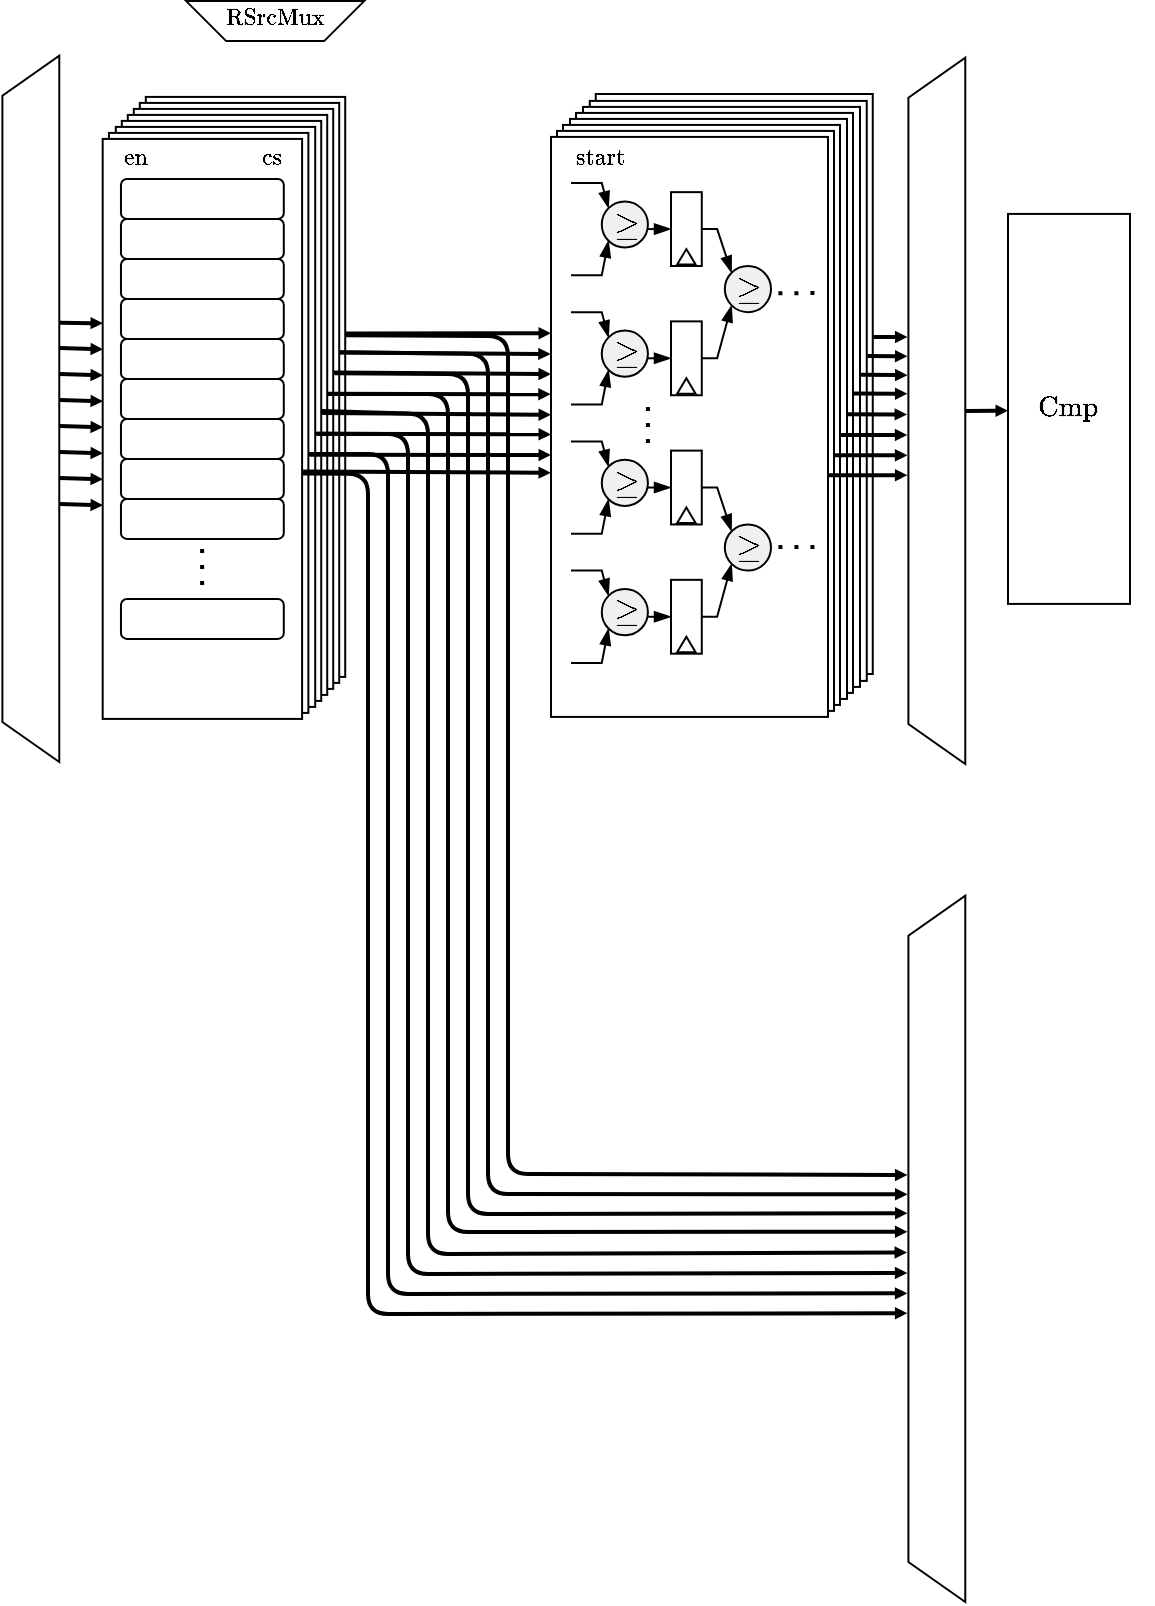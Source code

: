 <mxfile version="26.1.0">
  <diagram name="Page-1" id="Dswjc4qk_41TJChtXNMn">
    <mxGraphModel dx="578" dy="-202" grid="1" gridSize="10" guides="1" tooltips="1" connect="1" arrows="1" fold="1" page="1" pageScale="1" pageWidth="595" pageHeight="842" background="none" math="1" shadow="0">
      <root>
        <mxCell id="0" />
        <mxCell id="1" parent="0" />
        <mxCell id="7ReIxb1S-zB782AHkdoJ-274" value="" style="rounded=0;whiteSpace=wrap;html=1;" vertex="1" parent="1">
          <mxGeometry x="893.88" y="1060" width="138.5" height="290" as="geometry" />
        </mxCell>
        <mxCell id="7ReIxb1S-zB782AHkdoJ-273" value="" style="rounded=0;whiteSpace=wrap;html=1;" vertex="1" parent="1">
          <mxGeometry x="890.88" y="1063.46" width="138.5" height="290" as="geometry" />
        </mxCell>
        <mxCell id="7ReIxb1S-zB782AHkdoJ-272" value="" style="rounded=0;whiteSpace=wrap;html=1;" vertex="1" parent="1">
          <mxGeometry x="887.5" y="1066.46" width="138.5" height="290" as="geometry" />
        </mxCell>
        <mxCell id="7ReIxb1S-zB782AHkdoJ-271" value="" style="rounded=0;whiteSpace=wrap;html=1;" vertex="1" parent="1">
          <mxGeometry x="884" y="1069.46" width="138.5" height="290" as="geometry" />
        </mxCell>
        <mxCell id="7ReIxb1S-zB782AHkdoJ-270" value="" style="rounded=0;whiteSpace=wrap;html=1;" vertex="1" parent="1">
          <mxGeometry x="881" y="1072.46" width="138.5" height="290" as="geometry" />
        </mxCell>
        <mxCell id="7ReIxb1S-zB782AHkdoJ-269" value="" style="rounded=0;whiteSpace=wrap;html=1;" vertex="1" parent="1">
          <mxGeometry x="877.5" y="1075.46" width="138.5" height="290" as="geometry" />
        </mxCell>
        <mxCell id="7ReIxb1S-zB782AHkdoJ-268" value="" style="rounded=0;whiteSpace=wrap;html=1;" vertex="1" parent="1">
          <mxGeometry x="874.5" y="1078.46" width="138.5" height="290" as="geometry" />
        </mxCell>
        <mxCell id="7ReIxb1S-zB782AHkdoJ-207" value="" style="rounded=0;whiteSpace=wrap;html=1;" vertex="1" parent="1">
          <mxGeometry x="668.9" y="1061.46" width="99.71" height="290" as="geometry" />
        </mxCell>
        <mxCell id="7ReIxb1S-zB782AHkdoJ-206" value="" style="rounded=0;whiteSpace=wrap;html=1;" vertex="1" parent="1">
          <mxGeometry x="665.9" y="1064.46" width="99.71" height="290" as="geometry" />
        </mxCell>
        <mxCell id="7ReIxb1S-zB782AHkdoJ-205" value="" style="rounded=0;whiteSpace=wrap;html=1;" vertex="1" parent="1">
          <mxGeometry x="662.9" y="1067.46" width="99.71" height="290" as="geometry" />
        </mxCell>
        <mxCell id="7ReIxb1S-zB782AHkdoJ-203" value="" style="rounded=0;whiteSpace=wrap;html=1;" vertex="1" parent="1">
          <mxGeometry x="659.9" y="1070.46" width="99.71" height="290" as="geometry" />
        </mxCell>
        <mxCell id="7ReIxb1S-zB782AHkdoJ-204" value="" style="rounded=0;whiteSpace=wrap;html=1;" vertex="1" parent="1">
          <mxGeometry x="656.9" y="1073.46" width="99.71" height="290" as="geometry" />
        </mxCell>
        <mxCell id="7ReIxb1S-zB782AHkdoJ-202" value="" style="rounded=0;whiteSpace=wrap;html=1;" vertex="1" parent="1">
          <mxGeometry x="653.9" y="1076.46" width="99.71" height="290" as="geometry" />
        </mxCell>
        <mxCell id="7ReIxb1S-zB782AHkdoJ-201" value="" style="rounded=0;whiteSpace=wrap;html=1;" vertex="1" parent="1">
          <mxGeometry x="650.48" y="1079.46" width="99.71" height="290" as="geometry" />
        </mxCell>
        <mxCell id="7ReIxb1S-zB782AHkdoJ-179" value="" style="rounded=0;whiteSpace=wrap;html=1;" vertex="1" parent="1">
          <mxGeometry x="647.34" y="1082.46" width="99.71" height="290" as="geometry" />
        </mxCell>
        <mxCell id="7ReIxb1S-zB782AHkdoJ-169" value="" style="rounded=1;whiteSpace=wrap;html=1;" vertex="1" parent="1">
          <mxGeometry x="656.48" y="1262.46" width="81.42" height="20" as="geometry" />
        </mxCell>
        <mxCell id="7ReIxb1S-zB782AHkdoJ-171" value="" style="rounded=1;whiteSpace=wrap;html=1;" vertex="1" parent="1">
          <mxGeometry x="656.48" y="1242.46" width="81.42" height="20" as="geometry" />
        </mxCell>
        <mxCell id="7ReIxb1S-zB782AHkdoJ-172" value="" style="rounded=1;whiteSpace=wrap;html=1;" vertex="1" parent="1">
          <mxGeometry x="656.48" y="1222.46" width="81.42" height="20" as="geometry" />
        </mxCell>
        <mxCell id="7ReIxb1S-zB782AHkdoJ-173" value="" style="rounded=1;whiteSpace=wrap;html=1;" vertex="1" parent="1">
          <mxGeometry x="656.48" y="1202.46" width="81.42" height="20" as="geometry" />
        </mxCell>
        <mxCell id="7ReIxb1S-zB782AHkdoJ-174" value="" style="rounded=1;whiteSpace=wrap;html=1;" vertex="1" parent="1">
          <mxGeometry x="656.48" y="1182.46" width="81.42" height="20" as="geometry" />
        </mxCell>
        <mxCell id="7ReIxb1S-zB782AHkdoJ-175" value="" style="rounded=1;whiteSpace=wrap;html=1;" vertex="1" parent="1">
          <mxGeometry x="656.48" y="1162.46" width="81.42" height="20" as="geometry" />
        </mxCell>
        <mxCell id="7ReIxb1S-zB782AHkdoJ-176" value="" style="rounded=1;whiteSpace=wrap;html=1;" vertex="1" parent="1">
          <mxGeometry x="656.48" y="1142.46" width="81.42" height="20" as="geometry" />
        </mxCell>
        <mxCell id="7ReIxb1S-zB782AHkdoJ-177" value="" style="rounded=1;whiteSpace=wrap;html=1;" vertex="1" parent="1">
          <mxGeometry x="656.48" y="1122.46" width="81.42" height="20" as="geometry" />
        </mxCell>
        <mxCell id="7ReIxb1S-zB782AHkdoJ-178" value="" style="rounded=1;whiteSpace=wrap;html=1;" vertex="1" parent="1">
          <mxGeometry x="656.48" y="1102.46" width="81.42" height="20" as="geometry" />
        </mxCell>
        <mxCell id="7ReIxb1S-zB782AHkdoJ-180" value="" style="endArrow=none;dashed=1;html=1;dashPattern=1 3;strokeWidth=2;rounded=0;" edge="1" parent="1">
          <mxGeometry width="50" height="50" relative="1" as="geometry">
            <mxPoint x="697.05" y="1287.54" as="sourcePoint" />
            <mxPoint x="697.05" y="1307.54" as="targetPoint" />
          </mxGeometry>
        </mxCell>
        <mxCell id="7ReIxb1S-zB782AHkdoJ-181" value="" style="rounded=1;whiteSpace=wrap;html=1;" vertex="1" parent="1">
          <mxGeometry x="656.48" y="1312.46" width="81.42" height="20" as="geometry" />
        </mxCell>
        <mxCell id="7ReIxb1S-zB782AHkdoJ-182" value="&lt;font style=&quot;font-size: 10px;&quot;&gt;$$\text{en}$$&lt;/font&gt;" style="text;html=1;align=center;verticalAlign=middle;whiteSpace=wrap;rounded=0;" vertex="1" parent="1">
          <mxGeometry x="658.32" y="1088.69" width="10.52" height="7.54" as="geometry" />
        </mxCell>
        <mxCell id="7ReIxb1S-zB782AHkdoJ-183" value="&lt;font style=&quot;font-size: 10px;&quot;&gt;$$\text{cs}$$&lt;/font&gt;" style="text;html=1;align=center;verticalAlign=middle;whiteSpace=wrap;rounded=0;" vertex="1" parent="1">
          <mxGeometry x="726.5" y="1088.69" width="9.1" height="7.54" as="geometry" />
        </mxCell>
        <mxCell id="7ReIxb1S-zB782AHkdoJ-209" value="" style="rounded=0;whiteSpace=wrap;html=1;" vertex="1" parent="1">
          <mxGeometry x="871.5" y="1081.46" width="138.5" height="290" as="geometry" />
        </mxCell>
        <mxCell id="7ReIxb1S-zB782AHkdoJ-213" value="" style="ellipse;whiteSpace=wrap;html=1;aspect=fixed;fillColor=#F0F0F0;" vertex="1" parent="1">
          <mxGeometry x="896.885" y="1113.691" width="23.077" height="23.077" as="geometry" />
        </mxCell>
        <mxCell id="7ReIxb1S-zB782AHkdoJ-214" value="" style="endArrow=blockThin;html=1;rounded=0;exitX=1;exitY=0.5;exitDx=0;exitDy=0;entryX=0;entryY=0;entryDx=0;entryDy=0;endFill=1;" edge="1" parent="1" target="7ReIxb1S-zB782AHkdoJ-213">
          <mxGeometry width="50" height="50" relative="1" as="geometry">
            <mxPoint x="881.5" y="1104.46" as="sourcePoint" />
            <mxPoint x="958.423" y="1076.768" as="targetPoint" />
            <Array as="points">
              <mxPoint x="896.885" y="1104.46" />
            </Array>
          </mxGeometry>
        </mxCell>
        <mxCell id="7ReIxb1S-zB782AHkdoJ-215" value="" style="endArrow=blockThin;html=1;rounded=0;entryX=0;entryY=1;entryDx=0;entryDy=0;exitX=1;exitY=0.5;exitDx=0;exitDy=0;endFill=1;" edge="1" parent="1" target="7ReIxb1S-zB782AHkdoJ-213">
          <mxGeometry width="50" height="50" relative="1" as="geometry">
            <mxPoint x="881.5" y="1150.614" as="sourcePoint" />
            <mxPoint x="912.269" y="1159.845" as="targetPoint" />
            <Array as="points">
              <mxPoint x="896.885" y="1150.614" />
            </Array>
          </mxGeometry>
        </mxCell>
        <mxCell id="7ReIxb1S-zB782AHkdoJ-216" value="&lt;font style=&quot;font-size: 14px;&quot;&gt;$$\geq$$&lt;/font&gt;" style="text;html=1;align=center;verticalAlign=middle;whiteSpace=wrap;rounded=0;" vertex="1" parent="1">
          <mxGeometry x="902.654" y="1118.614" width="11.538" height="13.846" as="geometry" />
        </mxCell>
        <mxCell id="7ReIxb1S-zB782AHkdoJ-217" style="edgeStyle=orthogonalEdgeStyle;rounded=0;orthogonalLoop=1;jettySize=auto;html=1;exitX=1;exitY=0.5;exitDx=0;exitDy=0;entryX=0;entryY=0.5;entryDx=0;entryDy=0;endArrow=blockThin;endFill=1;curved=0;" edge="1" parent="1" target="7ReIxb1S-zB782AHkdoJ-223">
          <mxGeometry relative="1" as="geometry">
            <mxPoint x="919.962" y="1127.537" as="sourcePoint" />
          </mxGeometry>
        </mxCell>
        <mxCell id="7ReIxb1S-zB782AHkdoJ-218" value="" style="ellipse;whiteSpace=wrap;html=1;aspect=fixed;fillColor=#F0F0F0;" vertex="1" parent="1">
          <mxGeometry x="896.885" y="1178.306" width="23.077" height="23.077" as="geometry" />
        </mxCell>
        <mxCell id="7ReIxb1S-zB782AHkdoJ-219" value="" style="endArrow=blockThin;html=1;rounded=0;exitX=1;exitY=0.5;exitDx=0;exitDy=0;entryX=0;entryY=0;entryDx=0;entryDy=0;endFill=1;" edge="1" parent="1" target="7ReIxb1S-zB782AHkdoJ-218">
          <mxGeometry width="50" height="50" relative="1" as="geometry">
            <mxPoint x="881.5" y="1169.075" as="sourcePoint" />
            <mxPoint x="958.423" y="1141.383" as="targetPoint" />
            <Array as="points">
              <mxPoint x="896.885" y="1169.075" />
            </Array>
          </mxGeometry>
        </mxCell>
        <mxCell id="7ReIxb1S-zB782AHkdoJ-220" value="" style="endArrow=blockThin;html=1;rounded=0;entryX=0;entryY=1;entryDx=0;entryDy=0;exitX=1;exitY=0.5;exitDx=0;exitDy=0;endFill=1;" edge="1" parent="1" target="7ReIxb1S-zB782AHkdoJ-218">
          <mxGeometry width="50" height="50" relative="1" as="geometry">
            <mxPoint x="881.5" y="1215.229" as="sourcePoint" />
            <mxPoint x="912.269" y="1224.46" as="targetPoint" />
            <Array as="points">
              <mxPoint x="896.885" y="1215.229" />
            </Array>
          </mxGeometry>
        </mxCell>
        <mxCell id="7ReIxb1S-zB782AHkdoJ-221" value="&lt;font style=&quot;font-size: 14px;&quot;&gt;$$\geq$$&lt;/font&gt;" style="text;html=1;align=center;verticalAlign=middle;whiteSpace=wrap;rounded=0;" vertex="1" parent="1">
          <mxGeometry x="902.654" y="1183.229" width="11.538" height="13.846" as="geometry" />
        </mxCell>
        <mxCell id="7ReIxb1S-zB782AHkdoJ-222" style="edgeStyle=orthogonalEdgeStyle;rounded=0;orthogonalLoop=1;jettySize=auto;html=1;exitX=1;exitY=0.5;exitDx=0;exitDy=0;entryX=0;entryY=0.5;entryDx=0;entryDy=0;endArrow=blockThin;endFill=1;" edge="1" parent="1" target="7ReIxb1S-zB782AHkdoJ-225">
          <mxGeometry relative="1" as="geometry">
            <mxPoint x="919.962" y="1192.152" as="sourcePoint" />
          </mxGeometry>
        </mxCell>
        <mxCell id="7ReIxb1S-zB782AHkdoJ-223" value="" style="rounded=0;whiteSpace=wrap;html=1;" vertex="1" parent="1">
          <mxGeometry x="931.5" y="1109.075" width="15.385" height="36.923" as="geometry" />
        </mxCell>
        <mxCell id="7ReIxb1S-zB782AHkdoJ-224" value="" style="triangle;whiteSpace=wrap;html=1;rotation=-90;" vertex="1" parent="1">
          <mxGeometry x="935.346" y="1136.768" width="7.692" height="9.231" as="geometry" />
        </mxCell>
        <mxCell id="7ReIxb1S-zB782AHkdoJ-225" value="" style="rounded=0;whiteSpace=wrap;html=1;" vertex="1" parent="1">
          <mxGeometry x="931.5" y="1173.691" width="15.385" height="36.923" as="geometry" />
        </mxCell>
        <mxCell id="7ReIxb1S-zB782AHkdoJ-226" value="" style="triangle;whiteSpace=wrap;html=1;rotation=-90;" vertex="1" parent="1">
          <mxGeometry x="935.346" y="1201.383" width="7.692" height="9.231" as="geometry" />
        </mxCell>
        <mxCell id="7ReIxb1S-zB782AHkdoJ-227" value="" style="ellipse;whiteSpace=wrap;html=1;aspect=fixed;fillColor=#F0F0F0;" vertex="1" parent="1">
          <mxGeometry x="896.885" y="1242.922" width="23.077" height="23.077" as="geometry" />
        </mxCell>
        <mxCell id="7ReIxb1S-zB782AHkdoJ-228" value="" style="endArrow=blockThin;html=1;rounded=0;exitX=1;exitY=0.5;exitDx=0;exitDy=0;entryX=0;entryY=0;entryDx=0;entryDy=0;endFill=1;" edge="1" parent="1" target="7ReIxb1S-zB782AHkdoJ-227">
          <mxGeometry width="50" height="50" relative="1" as="geometry">
            <mxPoint x="881.5" y="1233.691" as="sourcePoint" />
            <mxPoint x="958.423" y="1205.998" as="targetPoint" />
            <Array as="points">
              <mxPoint x="896.885" y="1233.691" />
            </Array>
          </mxGeometry>
        </mxCell>
        <mxCell id="7ReIxb1S-zB782AHkdoJ-229" value="" style="endArrow=blockThin;html=1;rounded=0;entryX=0;entryY=1;entryDx=0;entryDy=0;exitX=1;exitY=0.5;exitDx=0;exitDy=0;endFill=1;" edge="1" parent="1" target="7ReIxb1S-zB782AHkdoJ-227">
          <mxGeometry width="50" height="50" relative="1" as="geometry">
            <mxPoint x="881.5" y="1279.845" as="sourcePoint" />
            <mxPoint x="912.269" y="1289.075" as="targetPoint" />
            <Array as="points">
              <mxPoint x="896.885" y="1279.845" />
            </Array>
          </mxGeometry>
        </mxCell>
        <mxCell id="7ReIxb1S-zB782AHkdoJ-230" value="&lt;font style=&quot;font-size: 14px;&quot;&gt;$$\geq$$&lt;/font&gt;" style="text;html=1;align=center;verticalAlign=middle;whiteSpace=wrap;rounded=0;" vertex="1" parent="1">
          <mxGeometry x="902.654" y="1247.845" width="11.538" height="13.846" as="geometry" />
        </mxCell>
        <mxCell id="7ReIxb1S-zB782AHkdoJ-231" style="edgeStyle=orthogonalEdgeStyle;rounded=0;orthogonalLoop=1;jettySize=auto;html=1;exitX=1;exitY=0.5;exitDx=0;exitDy=0;entryX=0;entryY=0.5;entryDx=0;entryDy=0;endArrow=blockThin;endFill=1;curved=0;" edge="1" parent="1" target="7ReIxb1S-zB782AHkdoJ-237">
          <mxGeometry relative="1" as="geometry">
            <mxPoint x="919.962" y="1256.768" as="sourcePoint" />
          </mxGeometry>
        </mxCell>
        <mxCell id="7ReIxb1S-zB782AHkdoJ-232" value="" style="ellipse;whiteSpace=wrap;html=1;aspect=fixed;fillColor=#F0F0F0;" vertex="1" parent="1">
          <mxGeometry x="896.885" y="1307.537" width="23.077" height="23.077" as="geometry" />
        </mxCell>
        <mxCell id="7ReIxb1S-zB782AHkdoJ-233" value="" style="endArrow=blockThin;html=1;rounded=0;exitX=1;exitY=0.5;exitDx=0;exitDy=0;entryX=0;entryY=0;entryDx=0;entryDy=0;endFill=1;" edge="1" parent="1" target="7ReIxb1S-zB782AHkdoJ-232">
          <mxGeometry width="50" height="50" relative="1" as="geometry">
            <mxPoint x="881.5" y="1298.306" as="sourcePoint" />
            <mxPoint x="958.423" y="1270.614" as="targetPoint" />
            <Array as="points">
              <mxPoint x="896.885" y="1298.306" />
            </Array>
          </mxGeometry>
        </mxCell>
        <mxCell id="7ReIxb1S-zB782AHkdoJ-234" value="" style="endArrow=blockThin;html=1;rounded=0;entryX=0;entryY=1;entryDx=0;entryDy=0;exitX=1;exitY=0.5;exitDx=0;exitDy=0;endFill=1;" edge="1" parent="1" target="7ReIxb1S-zB782AHkdoJ-232">
          <mxGeometry width="50" height="50" relative="1" as="geometry">
            <mxPoint x="881.5" y="1344.46" as="sourcePoint" />
            <mxPoint x="912.269" y="1353.691" as="targetPoint" />
            <Array as="points">
              <mxPoint x="896.885" y="1344.46" />
            </Array>
          </mxGeometry>
        </mxCell>
        <mxCell id="7ReIxb1S-zB782AHkdoJ-235" value="&lt;font style=&quot;font-size: 14px;&quot;&gt;$$\geq$$&lt;/font&gt;" style="text;html=1;align=center;verticalAlign=middle;whiteSpace=wrap;rounded=0;" vertex="1" parent="1">
          <mxGeometry x="902.654" y="1312.46" width="11.538" height="13.846" as="geometry" />
        </mxCell>
        <mxCell id="7ReIxb1S-zB782AHkdoJ-236" style="edgeStyle=orthogonalEdgeStyle;rounded=0;orthogonalLoop=1;jettySize=auto;html=1;exitX=1;exitY=0.5;exitDx=0;exitDy=0;entryX=0;entryY=0.5;entryDx=0;entryDy=0;endArrow=blockThin;endFill=1;" edge="1" parent="1" target="7ReIxb1S-zB782AHkdoJ-239">
          <mxGeometry relative="1" as="geometry">
            <mxPoint x="919.962" y="1321.383" as="sourcePoint" />
          </mxGeometry>
        </mxCell>
        <mxCell id="7ReIxb1S-zB782AHkdoJ-237" value="" style="rounded=0;whiteSpace=wrap;html=1;" vertex="1" parent="1">
          <mxGeometry x="931.5" y="1238.306" width="15.385" height="36.923" as="geometry" />
        </mxCell>
        <mxCell id="7ReIxb1S-zB782AHkdoJ-238" value="" style="triangle;whiteSpace=wrap;html=1;rotation=-90;" vertex="1" parent="1">
          <mxGeometry x="935.346" y="1265.998" width="7.692" height="9.231" as="geometry" />
        </mxCell>
        <mxCell id="7ReIxb1S-zB782AHkdoJ-239" value="" style="rounded=0;whiteSpace=wrap;html=1;" vertex="1" parent="1">
          <mxGeometry x="931.5" y="1302.922" width="15.385" height="36.923" as="geometry" />
        </mxCell>
        <mxCell id="7ReIxb1S-zB782AHkdoJ-240" value="" style="triangle;whiteSpace=wrap;html=1;rotation=-90;" vertex="1" parent="1">
          <mxGeometry x="935.346" y="1330.614" width="7.692" height="9.231" as="geometry" />
        </mxCell>
        <mxCell id="7ReIxb1S-zB782AHkdoJ-241" value="" style="ellipse;whiteSpace=wrap;html=1;aspect=fixed;fillColor=#F0F0F0;" vertex="1" parent="1">
          <mxGeometry x="958.423" y="1145.998" width="23.077" height="23.077" as="geometry" />
        </mxCell>
        <mxCell id="7ReIxb1S-zB782AHkdoJ-242" value="&lt;font style=&quot;font-size: 14px;&quot;&gt;$$\geq$$&lt;/font&gt;" style="text;html=1;align=center;verticalAlign=middle;whiteSpace=wrap;rounded=0;" vertex="1" parent="1">
          <mxGeometry x="964.192" y="1150.922" width="11.538" height="13.846" as="geometry" />
        </mxCell>
        <mxCell id="7ReIxb1S-zB782AHkdoJ-243" value="" style="ellipse;whiteSpace=wrap;html=1;aspect=fixed;fillColor=#F0F0F0;" vertex="1" parent="1">
          <mxGeometry x="958.423" y="1275.229" width="23.077" height="23.077" as="geometry" />
        </mxCell>
        <mxCell id="7ReIxb1S-zB782AHkdoJ-244" value="&lt;font style=&quot;font-size: 14px;&quot;&gt;$$\geq$$&lt;/font&gt;" style="text;html=1;align=center;verticalAlign=middle;whiteSpace=wrap;rounded=0;" vertex="1" parent="1">
          <mxGeometry x="964.192" y="1280.152" width="11.538" height="13.846" as="geometry" />
        </mxCell>
        <mxCell id="7ReIxb1S-zB782AHkdoJ-245" value="" style="endArrow=blockThin;html=1;rounded=0;exitX=1;exitY=0.5;exitDx=0;exitDy=0;entryX=0;entryY=0;entryDx=0;entryDy=0;endFill=1;" edge="1" parent="1" source="7ReIxb1S-zB782AHkdoJ-223" target="7ReIxb1S-zB782AHkdoJ-241">
          <mxGeometry width="50" height="50" relative="1" as="geometry">
            <mxPoint x="962.269" y="1159.845" as="sourcePoint" />
            <mxPoint x="1000.731" y="1113.691" as="targetPoint" />
            <Array as="points">
              <mxPoint x="954.577" y="1127.537" />
            </Array>
          </mxGeometry>
        </mxCell>
        <mxCell id="7ReIxb1S-zB782AHkdoJ-246" value="" style="endArrow=blockThin;html=1;rounded=0;exitX=1;exitY=0.5;exitDx=0;exitDy=0;entryX=0;entryY=1;entryDx=0;entryDy=0;endFill=1;" edge="1" parent="1" source="7ReIxb1S-zB782AHkdoJ-225" target="7ReIxb1S-zB782AHkdoJ-241">
          <mxGeometry width="50" height="50" relative="1" as="geometry">
            <mxPoint x="985.346" y="1233.691" as="sourcePoint" />
            <mxPoint x="1023.808" y="1187.537" as="targetPoint" />
            <Array as="points">
              <mxPoint x="954.577" y="1192.152" />
            </Array>
          </mxGeometry>
        </mxCell>
        <mxCell id="7ReIxb1S-zB782AHkdoJ-247" value="" style="endArrow=blockThin;html=1;rounded=0;exitX=1;exitY=0.5;exitDx=0;exitDy=0;entryX=0;entryY=0;entryDx=0;entryDy=0;endFill=1;" edge="1" parent="1" source="7ReIxb1S-zB782AHkdoJ-237" target="7ReIxb1S-zB782AHkdoJ-243">
          <mxGeometry width="50" height="50" relative="1" as="geometry">
            <mxPoint x="1008.423" y="1289.075" as="sourcePoint" />
            <mxPoint x="1046.885" y="1242.922" as="targetPoint" />
            <Array as="points">
              <mxPoint x="954.577" y="1256.768" />
            </Array>
          </mxGeometry>
        </mxCell>
        <mxCell id="7ReIxb1S-zB782AHkdoJ-248" value="" style="endArrow=blockThin;html=1;rounded=0;exitX=1;exitY=0.5;exitDx=0;exitDy=0;entryX=0;entryY=1;entryDx=0;entryDy=0;endFill=1;" edge="1" parent="1" source="7ReIxb1S-zB782AHkdoJ-239" target="7ReIxb1S-zB782AHkdoJ-243">
          <mxGeometry width="50" height="50" relative="1" as="geometry">
            <mxPoint x="985.346" y="1362.922" as="sourcePoint" />
            <mxPoint x="1023.808" y="1316.768" as="targetPoint" />
            <Array as="points">
              <mxPoint x="954.577" y="1321.383" />
            </Array>
          </mxGeometry>
        </mxCell>
        <mxCell id="7ReIxb1S-zB782AHkdoJ-211" value="" style="endArrow=none;dashed=1;html=1;dashPattern=1 3;strokeWidth=2;rounded=0;" edge="1" parent="1">
          <mxGeometry width="50" height="50" relative="1" as="geometry">
            <mxPoint x="985.21" y="1159.58" as="sourcePoint" />
            <mxPoint x="1005.21" y="1159.55" as="targetPoint" />
          </mxGeometry>
        </mxCell>
        <mxCell id="7ReIxb1S-zB782AHkdoJ-259" value="" style="endArrow=none;dashed=1;html=1;dashPattern=1 3;strokeWidth=2;rounded=0;" edge="1" parent="1">
          <mxGeometry width="50" height="50" relative="1" as="geometry">
            <mxPoint x="985.21" y="1286.5" as="sourcePoint" />
            <mxPoint x="1005.21" y="1286.47" as="targetPoint" />
          </mxGeometry>
        </mxCell>
        <mxCell id="7ReIxb1S-zB782AHkdoJ-275" value="&lt;font style=&quot;font-size: 10px;&quot;&gt;$$\text{start}$$&lt;/font&gt;" style="text;html=1;align=center;verticalAlign=middle;whiteSpace=wrap;rounded=0;" vertex="1" parent="1">
          <mxGeometry x="881" y="1082.46" width="30" height="20" as="geometry" />
        </mxCell>
        <mxCell id="7ReIxb1S-zB782AHkdoJ-276" value="" style="endArrow=none;dashed=1;html=1;dashPattern=1 3;strokeWidth=2;rounded=0;" edge="1" parent="1">
          <mxGeometry width="50" height="50" relative="1" as="geometry">
            <mxPoint x="919.96" y="1234.46" as="sourcePoint" />
            <mxPoint x="919.96" y="1214.46" as="targetPoint" />
          </mxGeometry>
        </mxCell>
        <mxCell id="7ReIxb1S-zB782AHkdoJ-299" style="edgeStyle=orthogonalEdgeStyle;rounded=0;orthogonalLoop=1;jettySize=auto;html=1;exitX=0.5;exitY=1;exitDx=0;exitDy=0;entryX=0;entryY=0.5;entryDx=0;entryDy=0;endArrow=block;endFill=1;strokeWidth=2;endSize=1;" edge="1" parent="1" source="7ReIxb1S-zB782AHkdoJ-277" target="7ReIxb1S-zB782AHkdoJ-297">
          <mxGeometry relative="1" as="geometry" />
        </mxCell>
        <mxCell id="7ReIxb1S-zB782AHkdoJ-277" value="" style="shape=trapezoid;perimeter=trapezoidPerimeter;whiteSpace=wrap;html=1;fixedSize=1;rotation=-90;fillColor=#FFFFFF;strokeWidth=1;" vertex="1" parent="1">
          <mxGeometry x="887.86" y="1204.22" width="353.12" height="28.44" as="geometry" />
        </mxCell>
        <mxCell id="7ReIxb1S-zB782AHkdoJ-279" value="" style="endArrow=block;html=1;rounded=0;endFill=1;strokeWidth=2;exitX=0.997;exitY=0.072;exitDx=0;exitDy=0;exitPerimeter=0;entryX=0.44;entryY=-0.018;entryDx=0;entryDy=0;entryPerimeter=0;endSize=1;" edge="1" parent="1">
          <mxGeometry width="50" height="50" relative="1" as="geometry">
            <mxPoint x="1010.004" y="1250.65" as="sourcePoint" />
            <mxPoint x="1049.688" y="1250.627" as="targetPoint" />
          </mxGeometry>
        </mxCell>
        <mxCell id="7ReIxb1S-zB782AHkdoJ-282" value="" style="endArrow=block;html=1;rounded=0;endFill=1;strokeWidth=2;exitX=0.997;exitY=0.072;exitDx=0;exitDy=0;exitPerimeter=0;entryX=0.471;entryY=-0.019;entryDx=0;entryDy=0;entryPerimeter=0;endSize=1;" edge="1" parent="1">
          <mxGeometry width="50" height="50" relative="1" as="geometry">
            <mxPoint x="1013.004" y="1240.63" as="sourcePoint" />
            <mxPoint x="1049.66" y="1240.68" as="targetPoint" />
          </mxGeometry>
        </mxCell>
        <mxCell id="7ReIxb1S-zB782AHkdoJ-283" value="" style="endArrow=block;html=1;rounded=0;endFill=1;strokeWidth=2;exitX=1.001;exitY=0.483;exitDx=0;exitDy=0;exitPerimeter=0;entryX=0.471;entryY=-0.019;entryDx=0;entryDy=0;entryPerimeter=0;endSize=1;" edge="1" parent="1">
          <mxGeometry width="50" height="50" relative="1" as="geometry">
            <mxPoint x="1016.139" y="1230.53" as="sourcePoint" />
            <mxPoint x="1049.66" y="1230.45" as="targetPoint" />
          </mxGeometry>
        </mxCell>
        <mxCell id="7ReIxb1S-zB782AHkdoJ-284" value="" style="endArrow=block;html=1;rounded=0;endFill=1;strokeWidth=2;exitX=1.001;exitY=0.447;exitDx=0;exitDy=0;exitPerimeter=0;entryX=0.471;entryY=-0.019;entryDx=0;entryDy=0;entryPerimeter=0;endSize=1;" edge="1" parent="1">
          <mxGeometry width="50" height="50" relative="1" as="geometry">
            <mxPoint x="1019.639" y="1220.09" as="sourcePoint" />
            <mxPoint x="1049.52" y="1220.22" as="targetPoint" />
          </mxGeometry>
        </mxCell>
        <mxCell id="7ReIxb1S-zB782AHkdoJ-285" value="" style="endArrow=block;html=1;rounded=0;endFill=1;strokeWidth=2;exitX=1.001;exitY=0.447;exitDx=0;exitDy=0;exitPerimeter=0;entryX=0.578;entryY=-0.018;entryDx=0;entryDy=0;entryPerimeter=0;endSize=1;" edge="1" parent="1">
          <mxGeometry width="50" height="50" relative="1" as="geometry">
            <mxPoint x="1022.5" y="1209.73" as="sourcePoint" />
            <mxPoint x="1049.688" y="1209.897" as="targetPoint" />
          </mxGeometry>
        </mxCell>
        <mxCell id="7ReIxb1S-zB782AHkdoJ-286" value="" style="endArrow=block;html=1;rounded=0;endFill=1;strokeWidth=2;exitX=1.002;exitY=0.386;exitDx=0;exitDy=0;exitPerimeter=0;entryX=0.61;entryY=-0.016;entryDx=0;entryDy=0;entryPerimeter=0;endSize=1;" edge="1" parent="1">
          <mxGeometry width="50" height="50" relative="1" as="geometry">
            <mxPoint x="1026.277" y="1200.4" as="sourcePoint" />
            <mxPoint x="1049.745" y="1200.597" as="targetPoint" />
          </mxGeometry>
        </mxCell>
        <mxCell id="7ReIxb1S-zB782AHkdoJ-287" value="" style="endArrow=block;html=1;rounded=0;endFill=1;strokeWidth=2;exitX=1.002;exitY=0.35;exitDx=0;exitDy=0;exitPerimeter=0;entryX=0.648;entryY=-0.017;entryDx=0;entryDy=0;entryPerimeter=0;endSize=1;" edge="1" parent="1">
          <mxGeometry width="50" height="50" relative="1" as="geometry">
            <mxPoint x="1029.657" y="1190.96" as="sourcePoint" />
            <mxPoint x="1049.717" y="1191.178" as="targetPoint" />
          </mxGeometry>
        </mxCell>
        <mxCell id="7ReIxb1S-zB782AHkdoJ-288" value="" style="endArrow=block;html=1;rounded=0;endFill=1;strokeWidth=2;exitX=1.002;exitY=0.319;exitDx=0;exitDy=0;exitPerimeter=0;entryX=0.684;entryY=-0.017;entryDx=0;entryDy=0;entryPerimeter=0;endSize=1;" edge="1" parent="1">
          <mxGeometry width="50" height="50" relative="1" as="geometry">
            <mxPoint x="1032.657" y="1181.51" as="sourcePoint" />
            <mxPoint x="1049.717" y="1181.466" as="targetPoint" />
          </mxGeometry>
        </mxCell>
        <mxCell id="7ReIxb1S-zB782AHkdoJ-289" value="" style="endArrow=block;html=1;rounded=0;endFill=1;strokeWidth=2;exitX=1.005;exitY=0.615;exitDx=0;exitDy=0;exitPerimeter=0;entryX=0.007;entryY=0.541;entryDx=0;entryDy=0;entryPerimeter=0;startFill=0;endSize=1;" edge="1" parent="1">
          <mxGeometry width="50" height="50" relative="1" as="geometry">
            <mxPoint x="747.549" y="1248.81" as="sourcePoint" />
            <mxPoint x="871.469" y="1249.35" as="targetPoint" />
          </mxGeometry>
        </mxCell>
        <mxCell id="7ReIxb1S-zB782AHkdoJ-290" value="" style="endArrow=block;html=1;rounded=0;endFill=1;strokeWidth=2;exitX=1.005;exitY=0.555;exitDx=0;exitDy=0;exitPerimeter=0;entryX=0;entryY=0.5;entryDx=0;entryDy=0;startFill=0;endSize=1;" edge="1" parent="1" source="7ReIxb1S-zB782AHkdoJ-201">
          <mxGeometry width="50" height="50" relative="1" as="geometry">
            <mxPoint x="813.294" y="1239.94" as="sourcePoint" />
            <mxPoint x="871.5" y="1240.46" as="targetPoint" />
          </mxGeometry>
        </mxCell>
        <mxCell id="7ReIxb1S-zB782AHkdoJ-291" value="" style="endArrow=block;html=1;rounded=0;endFill=1;strokeWidth=2;exitX=1.001;exitY=0.553;exitDx=0;exitDy=0;exitPerimeter=0;entryX=0;entryY=0.537;entryDx=0;entryDy=0;entryPerimeter=0;startFill=0;endSize=1;" edge="1" parent="1">
          <mxGeometry width="50" height="50" relative="1" as="geometry">
            <mxPoint x="753.71" y="1229.83" as="sourcePoint" />
            <mxPoint x="871.5" y="1230.19" as="targetPoint" />
          </mxGeometry>
        </mxCell>
        <mxCell id="7ReIxb1S-zB782AHkdoJ-292" value="" style="endArrow=block;html=1;rounded=0;endFill=1;strokeWidth=2;exitX=0.975;exitY=0.531;exitDx=0;exitDy=0;exitPerimeter=0;entryX=0;entryY=0.417;entryDx=0;entryDy=0;entryPerimeter=0;startFill=0;endSize=1;" edge="1" parent="1">
          <mxGeometry width="50" height="50" relative="1" as="geometry">
            <mxPoint x="757.117" y="1219.45" as="sourcePoint" />
            <mxPoint x="871.5" y="1220.39" as="targetPoint" />
          </mxGeometry>
        </mxCell>
        <mxCell id="7ReIxb1S-zB782AHkdoJ-293" value="" style="endArrow=block;html=1;rounded=0;endFill=1;strokeWidth=2;exitX=1.004;exitY=0.491;exitDx=0;exitDy=0;exitPerimeter=0;startFill=0;entryX=-0.001;entryY=0.454;entryDx=0;entryDy=0;entryPerimeter=0;endSize=1;" edge="1" parent="1">
          <mxGeometry width="50" height="50" relative="1" as="geometry">
            <mxPoint x="760.009" y="1209.85" as="sourcePoint" />
            <mxPoint x="871.361" y="1210.12" as="targetPoint" />
          </mxGeometry>
        </mxCell>
        <mxCell id="7ReIxb1S-zB782AHkdoJ-294" value="" style="endArrow=block;html=1;rounded=0;endFill=1;strokeWidth=2;exitX=0.999;exitY=0.456;exitDx=0;exitDy=0;exitPerimeter=0;entryX=-0.001;entryY=0.331;entryDx=0;entryDy=0;entryPerimeter=0;startFill=0;endSize=1;" edge="1" parent="1">
          <mxGeometry width="50" height="50" relative="1" as="geometry">
            <mxPoint x="762.61" y="1199.31" as="sourcePoint" />
            <mxPoint x="871.462" y="1200.06" as="targetPoint" />
          </mxGeometry>
        </mxCell>
        <mxCell id="7ReIxb1S-zB782AHkdoJ-295" value="" style="endArrow=block;html=1;rounded=0;endFill=1;strokeWidth=2;exitX=1.001;exitY=0.396;exitDx=0;exitDy=0;exitPerimeter=0;entryX=-0.001;entryY=0.288;entryDx=0;entryDy=0;entryPerimeter=0;startFill=0;startSize=6;endSize=1;" edge="1" parent="1">
          <mxGeometry width="50" height="50" relative="1" as="geometry">
            <mxPoint x="765.71" y="1189.3" as="sourcePoint" />
            <mxPoint x="871.361" y="1189.98" as="targetPoint" />
          </mxGeometry>
        </mxCell>
        <mxCell id="7ReIxb1S-zB782AHkdoJ-296" value="" style="endArrow=block;html=1;rounded=0;endFill=1;strokeWidth=2;exitX=1.003;exitY=0.339;exitDx=0;exitDy=0;exitPerimeter=0;entryX=0;entryY=0.242;entryDx=0;entryDy=0;entryPerimeter=0;startFill=0;endSize=1;" edge="1" parent="1">
          <mxGeometry width="50" height="50" relative="1" as="geometry">
            <mxPoint x="768.909" y="1179.77" as="sourcePoint" />
            <mxPoint x="871.5" y="1179.64" as="targetPoint" />
          </mxGeometry>
        </mxCell>
        <mxCell id="7ReIxb1S-zB782AHkdoJ-297" value="$$\text{Cmp}$$" style="rounded=0;whiteSpace=wrap;html=1;rotation=0;" vertex="1" parent="1">
          <mxGeometry x="1100" y="1119.96" width="61" height="195" as="geometry" />
        </mxCell>
        <mxCell id="7ReIxb1S-zB782AHkdoJ-301" value="" style="shape=trapezoid;perimeter=trapezoidPerimeter;whiteSpace=wrap;html=1;fixedSize=1;rotation=-180;fillColor=#FFFFFF;strokeWidth=1;" vertex="1" parent="1">
          <mxGeometry x="689.11" y="1013.56" width="88.96" height="20" as="geometry" />
        </mxCell>
        <mxCell id="7ReIxb1S-zB782AHkdoJ-302" value="&lt;font style=&quot;font-size: 10px;&quot;&gt;$$\text{RSrcMux}$$&lt;/font&gt;" style="text;html=1;align=center;verticalAlign=middle;whiteSpace=wrap;rounded=0;" vertex="1" parent="1">
          <mxGeometry x="715.83" y="1013.56" width="35.52" height="16.44" as="geometry" />
        </mxCell>
        <mxCell id="7ReIxb1S-zB782AHkdoJ-303" value="" style="shape=trapezoid;perimeter=trapezoidPerimeter;whiteSpace=wrap;html=1;fixedSize=1;rotation=-90;fillColor=#FFFFFF;strokeWidth=1;" vertex="1" parent="1">
          <mxGeometry x="434.86" y="1203.24" width="353.12" height="28.44" as="geometry" />
        </mxCell>
        <mxCell id="7ReIxb1S-zB782AHkdoJ-304" value="" style="endArrow=block;html=1;rounded=0;endFill=1;strokeWidth=2;exitX=0.622;exitY=1.006;exitDx=0;exitDy=0;exitPerimeter=0;entryX=0;entryY=0.242;entryDx=0;entryDy=0;entryPerimeter=0;startFill=0;endSize=1;" edge="1" parent="1" source="7ReIxb1S-zB782AHkdoJ-303">
          <mxGeometry width="50" height="50" relative="1" as="geometry">
            <mxPoint x="607.809" y="1174.36" as="sourcePoint" />
            <mxPoint x="647.5" y="1174.64" as="targetPoint" />
          </mxGeometry>
        </mxCell>
        <mxCell id="7ReIxb1S-zB782AHkdoJ-305" value="" style="endArrow=block;html=1;rounded=0;endFill=1;strokeWidth=2;exitX=0.622;exitY=1.006;exitDx=0;exitDy=0;exitPerimeter=0;entryX=0;entryY=0.242;entryDx=0;entryDy=0;entryPerimeter=0;startFill=0;endSize=1;" edge="1" parent="1">
          <mxGeometry width="50" height="50" relative="1" as="geometry">
            <mxPoint x="626" y="1187" as="sourcePoint" />
            <mxPoint x="647.5" y="1187.64" as="targetPoint" />
          </mxGeometry>
        </mxCell>
        <mxCell id="7ReIxb1S-zB782AHkdoJ-306" value="" style="endArrow=block;html=1;rounded=0;endFill=1;strokeWidth=2;exitX=0.622;exitY=1.006;exitDx=0;exitDy=0;exitPerimeter=0;entryX=0;entryY=0.242;entryDx=0;entryDy=0;entryPerimeter=0;startFill=0;endSize=1;" edge="1" parent="1">
          <mxGeometry width="50" height="50" relative="1" as="geometry">
            <mxPoint x="626" y="1200" as="sourcePoint" />
            <mxPoint x="647.5" y="1200.64" as="targetPoint" />
          </mxGeometry>
        </mxCell>
        <mxCell id="7ReIxb1S-zB782AHkdoJ-307" value="" style="endArrow=block;html=1;rounded=0;endFill=1;strokeWidth=2;exitX=0.622;exitY=1.006;exitDx=0;exitDy=0;exitPerimeter=0;entryX=0;entryY=0.242;entryDx=0;entryDy=0;entryPerimeter=0;startFill=0;endSize=1;" edge="1" parent="1">
          <mxGeometry width="50" height="50" relative="1" as="geometry">
            <mxPoint x="626" y="1213" as="sourcePoint" />
            <mxPoint x="647.5" y="1213.64" as="targetPoint" />
          </mxGeometry>
        </mxCell>
        <mxCell id="7ReIxb1S-zB782AHkdoJ-308" value="" style="endArrow=block;html=1;rounded=0;endFill=1;strokeWidth=2;exitX=0.622;exitY=1.006;exitDx=0;exitDy=0;exitPerimeter=0;entryX=0;entryY=0.242;entryDx=0;entryDy=0;entryPerimeter=0;startFill=0;endSize=1;" edge="1" parent="1">
          <mxGeometry width="50" height="50" relative="1" as="geometry">
            <mxPoint x="626" y="1226" as="sourcePoint" />
            <mxPoint x="647.5" y="1226.64" as="targetPoint" />
          </mxGeometry>
        </mxCell>
        <mxCell id="7ReIxb1S-zB782AHkdoJ-309" value="" style="endArrow=block;html=1;rounded=0;endFill=1;strokeWidth=2;exitX=0.622;exitY=1.006;exitDx=0;exitDy=0;exitPerimeter=0;entryX=0;entryY=0.242;entryDx=0;entryDy=0;entryPerimeter=0;startFill=0;endSize=1;" edge="1" parent="1">
          <mxGeometry width="50" height="50" relative="1" as="geometry">
            <mxPoint x="626" y="1239" as="sourcePoint" />
            <mxPoint x="647.5" y="1239.64" as="targetPoint" />
          </mxGeometry>
        </mxCell>
        <mxCell id="7ReIxb1S-zB782AHkdoJ-310" value="" style="endArrow=block;html=1;rounded=0;endFill=1;strokeWidth=2;exitX=0.622;exitY=1.006;exitDx=0;exitDy=0;exitPerimeter=0;entryX=0;entryY=0.242;entryDx=0;entryDy=0;entryPerimeter=0;startFill=0;endSize=1;" edge="1" parent="1">
          <mxGeometry width="50" height="50" relative="1" as="geometry">
            <mxPoint x="626" y="1252" as="sourcePoint" />
            <mxPoint x="647.5" y="1252.64" as="targetPoint" />
          </mxGeometry>
        </mxCell>
        <mxCell id="7ReIxb1S-zB782AHkdoJ-311" value="" style="endArrow=block;html=1;rounded=0;endFill=1;strokeWidth=2;exitX=0.622;exitY=1.006;exitDx=0;exitDy=0;exitPerimeter=0;entryX=0;entryY=0.242;entryDx=0;entryDy=0;entryPerimeter=0;startFill=0;endSize=1;" edge="1" parent="1">
          <mxGeometry width="50" height="50" relative="1" as="geometry">
            <mxPoint x="626" y="1265" as="sourcePoint" />
            <mxPoint x="647.5" y="1265.64" as="targetPoint" />
          </mxGeometry>
        </mxCell>
        <mxCell id="7ReIxb1S-zB782AHkdoJ-323" value="" style="shape=trapezoid;perimeter=trapezoidPerimeter;whiteSpace=wrap;html=1;fixedSize=1;rotation=-90;fillColor=#FFFFFF;strokeWidth=1;" vertex="1" parent="1">
          <mxGeometry x="887.86" y="1623.22" width="353.12" height="28.44" as="geometry" />
        </mxCell>
        <mxCell id="7ReIxb1S-zB782AHkdoJ-324" value="" style="endArrow=block;html=1;rounded=1;endFill=1;strokeWidth=2;entryX=0.44;entryY=-0.018;entryDx=0;entryDy=0;entryPerimeter=0;endSize=1;curved=0;exitX=0.973;exitY=0.587;exitDx=0;exitDy=0;exitPerimeter=0;" edge="1" parent="1" source="7ReIxb1S-zB782AHkdoJ-201">
          <mxGeometry width="50" height="50" relative="1" as="geometry">
            <mxPoint x="780" y="1250" as="sourcePoint" />
            <mxPoint x="1049.688" y="1669.627" as="targetPoint" />
            <Array as="points">
              <mxPoint x="780" y="1250" />
              <mxPoint x="780" y="1670" />
            </Array>
          </mxGeometry>
        </mxCell>
        <mxCell id="7ReIxb1S-zB782AHkdoJ-325" value="" style="endArrow=block;html=1;rounded=1;endFill=1;strokeWidth=2;entryX=0.471;entryY=-0.019;entryDx=0;entryDy=0;entryPerimeter=0;endSize=1;curved=0;" edge="1" parent="1">
          <mxGeometry width="50" height="50" relative="1" as="geometry">
            <mxPoint x="750" y="1240" as="sourcePoint" />
            <mxPoint x="1049.66" y="1659.68" as="targetPoint" />
            <Array as="points">
              <mxPoint x="790" y="1240" />
              <mxPoint x="790" y="1660" />
            </Array>
          </mxGeometry>
        </mxCell>
        <mxCell id="7ReIxb1S-zB782AHkdoJ-326" value="" style="endArrow=block;html=1;rounded=1;endFill=1;strokeWidth=2;entryX=0.471;entryY=-0.019;entryDx=0;entryDy=0;entryPerimeter=0;endSize=1;curved=0;exitX=1.009;exitY=0.529;exitDx=0;exitDy=0;exitPerimeter=0;" edge="1" parent="1" source="7ReIxb1S-zB782AHkdoJ-202">
          <mxGeometry width="50" height="50" relative="1" as="geometry">
            <mxPoint x="800" y="1230" as="sourcePoint" />
            <mxPoint x="1049.66" y="1649.45" as="targetPoint" />
            <Array as="points">
              <mxPoint x="800" y="1230" />
              <mxPoint x="800" y="1650" />
            </Array>
          </mxGeometry>
        </mxCell>
        <mxCell id="7ReIxb1S-zB782AHkdoJ-327" value="" style="endArrow=block;html=1;rounded=1;endFill=1;strokeWidth=2;entryX=0.471;entryY=-0.019;entryDx=0;entryDy=0;entryPerimeter=0;endSize=1;curved=0;exitX=1;exitY=0.5;exitDx=0;exitDy=0;" edge="1" parent="1" source="7ReIxb1S-zB782AHkdoJ-204">
          <mxGeometry width="50" height="50" relative="1" as="geometry">
            <mxPoint x="810" y="1220" as="sourcePoint" />
            <mxPoint x="1049.52" y="1639.22" as="targetPoint" />
            <Array as="points">
              <mxPoint x="810" y="1220" />
              <mxPoint x="810" y="1640" />
            </Array>
          </mxGeometry>
        </mxCell>
        <mxCell id="7ReIxb1S-zB782AHkdoJ-328" value="" style="endArrow=block;html=1;rounded=1;endFill=1;strokeWidth=2;entryX=0.578;entryY=-0.018;entryDx=0;entryDy=0;entryPerimeter=0;endSize=1;curved=0;" edge="1" parent="1">
          <mxGeometry width="50" height="50" relative="1" as="geometry">
            <mxPoint x="760" y="1210" as="sourcePoint" />
            <mxPoint x="1049.688" y="1628.897" as="targetPoint" />
            <Array as="points">
              <mxPoint x="820" y="1210" />
              <mxPoint x="820" y="1629" />
            </Array>
          </mxGeometry>
        </mxCell>
        <mxCell id="7ReIxb1S-zB782AHkdoJ-329" value="" style="endArrow=block;html=1;rounded=1;endFill=1;strokeWidth=2;entryX=0.61;entryY=-0.016;entryDx=0;entryDy=0;entryPerimeter=0;endSize=1;curved=0;exitX=0.978;exitY=0.466;exitDx=0;exitDy=0;exitPerimeter=0;" edge="1" parent="1" source="7ReIxb1S-zB782AHkdoJ-206">
          <mxGeometry width="50" height="50" relative="1" as="geometry">
            <mxPoint x="830" y="1199" as="sourcePoint" />
            <mxPoint x="1049.745" y="1619.597" as="targetPoint" />
            <Array as="points">
              <mxPoint x="830" y="1200" />
              <mxPoint x="830" y="1620" />
            </Array>
          </mxGeometry>
        </mxCell>
        <mxCell id="7ReIxb1S-zB782AHkdoJ-330" value="" style="endArrow=block;html=1;rounded=1;endFill=1;strokeWidth=2;entryX=0.648;entryY=-0.017;entryDx=0;entryDy=0;entryPerimeter=0;endSize=1;curved=0;exitX=1.004;exitY=0.43;exitDx=0;exitDy=0;exitPerimeter=0;" edge="1" parent="1" source="7ReIxb1S-zB782AHkdoJ-206">
          <mxGeometry width="50" height="50" relative="1" as="geometry">
            <mxPoint x="840" y="1190" as="sourcePoint" />
            <mxPoint x="1049.717" y="1610.178" as="targetPoint" />
            <Array as="points">
              <mxPoint x="840" y="1190" />
              <mxPoint x="840" y="1610" />
            </Array>
          </mxGeometry>
        </mxCell>
        <mxCell id="7ReIxb1S-zB782AHkdoJ-331" value="" style="endArrow=block;html=1;rounded=1;endFill=1;strokeWidth=2;entryX=0.684;entryY=-0.017;entryDx=0;entryDy=0;entryPerimeter=0;endSize=1;curved=0;exitX=1.004;exitY=0.411;exitDx=0;exitDy=0;exitPerimeter=0;" edge="1" parent="1" source="7ReIxb1S-zB782AHkdoJ-207">
          <mxGeometry width="50" height="50" relative="1" as="geometry">
            <mxPoint x="850" y="1178.286" as="sourcePoint" />
            <mxPoint x="1049.717" y="1600.466" as="targetPoint" />
            <Array as="points">
              <mxPoint x="850" y="1181" />
              <mxPoint x="850" y="1600" />
            </Array>
          </mxGeometry>
        </mxCell>
      </root>
    </mxGraphModel>
  </diagram>
</mxfile>
